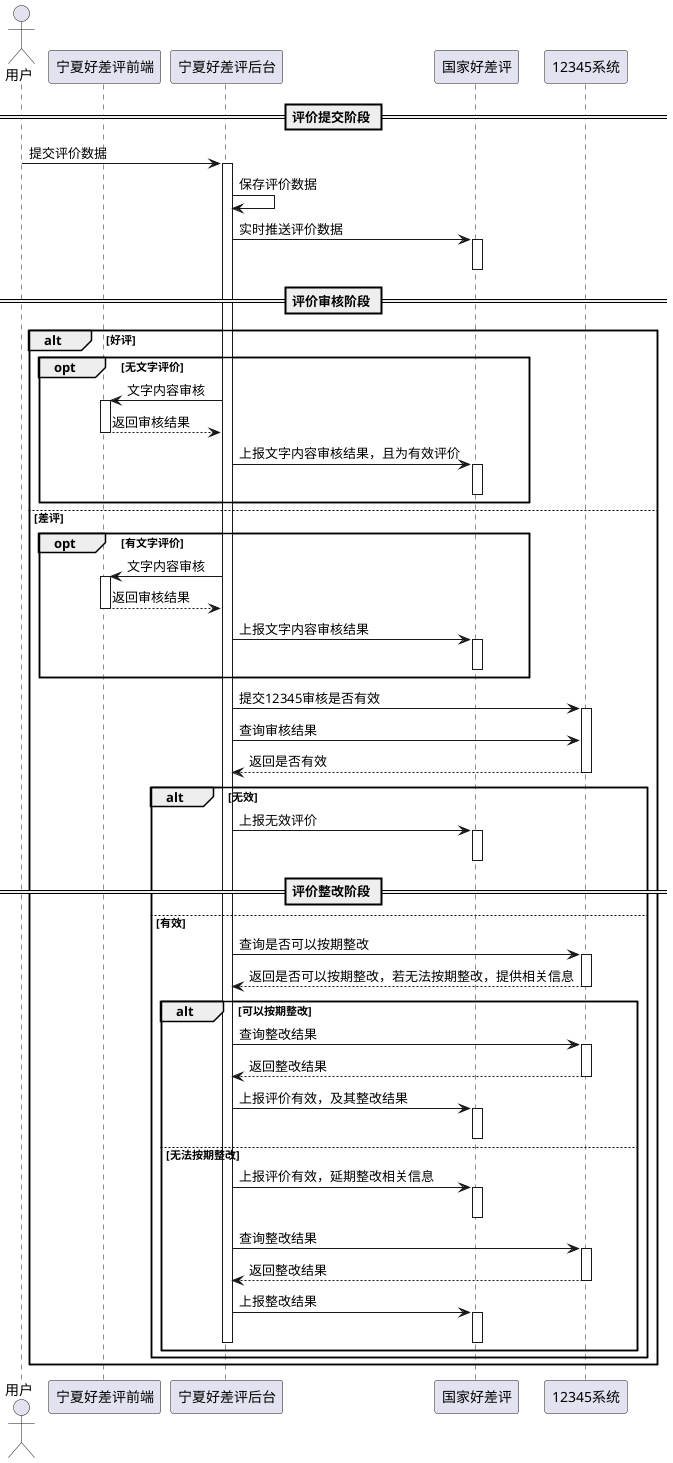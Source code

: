 @startuml
actor 用户
participant 宁夏好差评前端
participant 宁夏好差评后台
participant 国家好差评
participant 12345系统
== 评价提交阶段 ==
用户 -> 宁夏好差评后台: 提交评价数据
activate 宁夏好差评后台
宁夏好差评后台 -> 宁夏好差评后台: 保存评价数据
宁夏好差评后台 -> 国家好差评: 实时推送评价数据
activate 国家好差评
deactivate 国家好差评
== 评价审核阶段 ==
alt 好评
    opt 无文字评价
        宁夏好差评后台 -> 宁夏好差评前端: 文字内容审核
        activate 宁夏好差评前端
        宁夏好差评前端 --> 宁夏好差评后台: 返回审核结果
        deactivate 宁夏好差评前端
        宁夏好差评后台 -> 国家好差评: 上报文字内容审核结果，且为有效评价
        activate 国家好差评
        deactivate 国家好差评
    end
else 差评
    opt 有文字评价
        宁夏好差评后台 -> 宁夏好差评前端: 文字内容审核
        activate 宁夏好差评前端
        宁夏好差评前端 --> 宁夏好差评后台: 返回审核结果
        deactivate 宁夏好差评前端
        宁夏好差评后台 -> 国家好差评: 上报文字内容审核结果
        activate 国家好差评
        deactivate 国家好差评
    end
    宁夏好差评后台 -> 12345系统: 提交12345审核是否有效
    activate 12345系统
    宁夏好差评后台-> 12345系统: 查询审核结果
    12345系统 --> 宁夏好差评后台: 返回是否有效
    deactivate 12345系统
    alt 无效
        宁夏好差评后台 -> 国家好差评: 上报无效评价
        activate 国家好差评
        deactivate 国家好差评
== 评价整改阶段 ==
    else 有效
        宁夏好差评后台 -> 12345系统: 查询是否可以按期整改
        activate 12345系统
        12345系统 --> 宁夏好差评后台: 返回是否可以按期整改，若无法按期整改，提供相关信息
        deactivate 12345系统
        alt 可以按期整改
            宁夏好差评后台 -> 12345系统: 查询整改结果
            activate 12345系统
            12345系统 --> 宁夏好差评后台: 返回整改结果
            deactivate 12345系统
            宁夏好差评后台 -> 国家好差评: 上报评价有效，及其整改结果
            activate 国家好差评
            deactivate 国家好差评
        else 无法按期整改
            宁夏好差评后台 -> 国家好差评: 上报评价有效，延期整改相关信息
            activate 国家好差评
            deactivate 国家好差评
            宁夏好差评后台 -> 12345系统: 查询整改结果
            activate 12345系统
            12345系统 --> 宁夏好差评后台: 返回整改结果
            deactivate 12345系统
            宁夏好差评后台 -> 国家好差评: 上报整改结果
            activate 国家好差评
            deactivate 国家好差评
            deactivate 宁夏好差评后台
        end
    end
end
@enduml